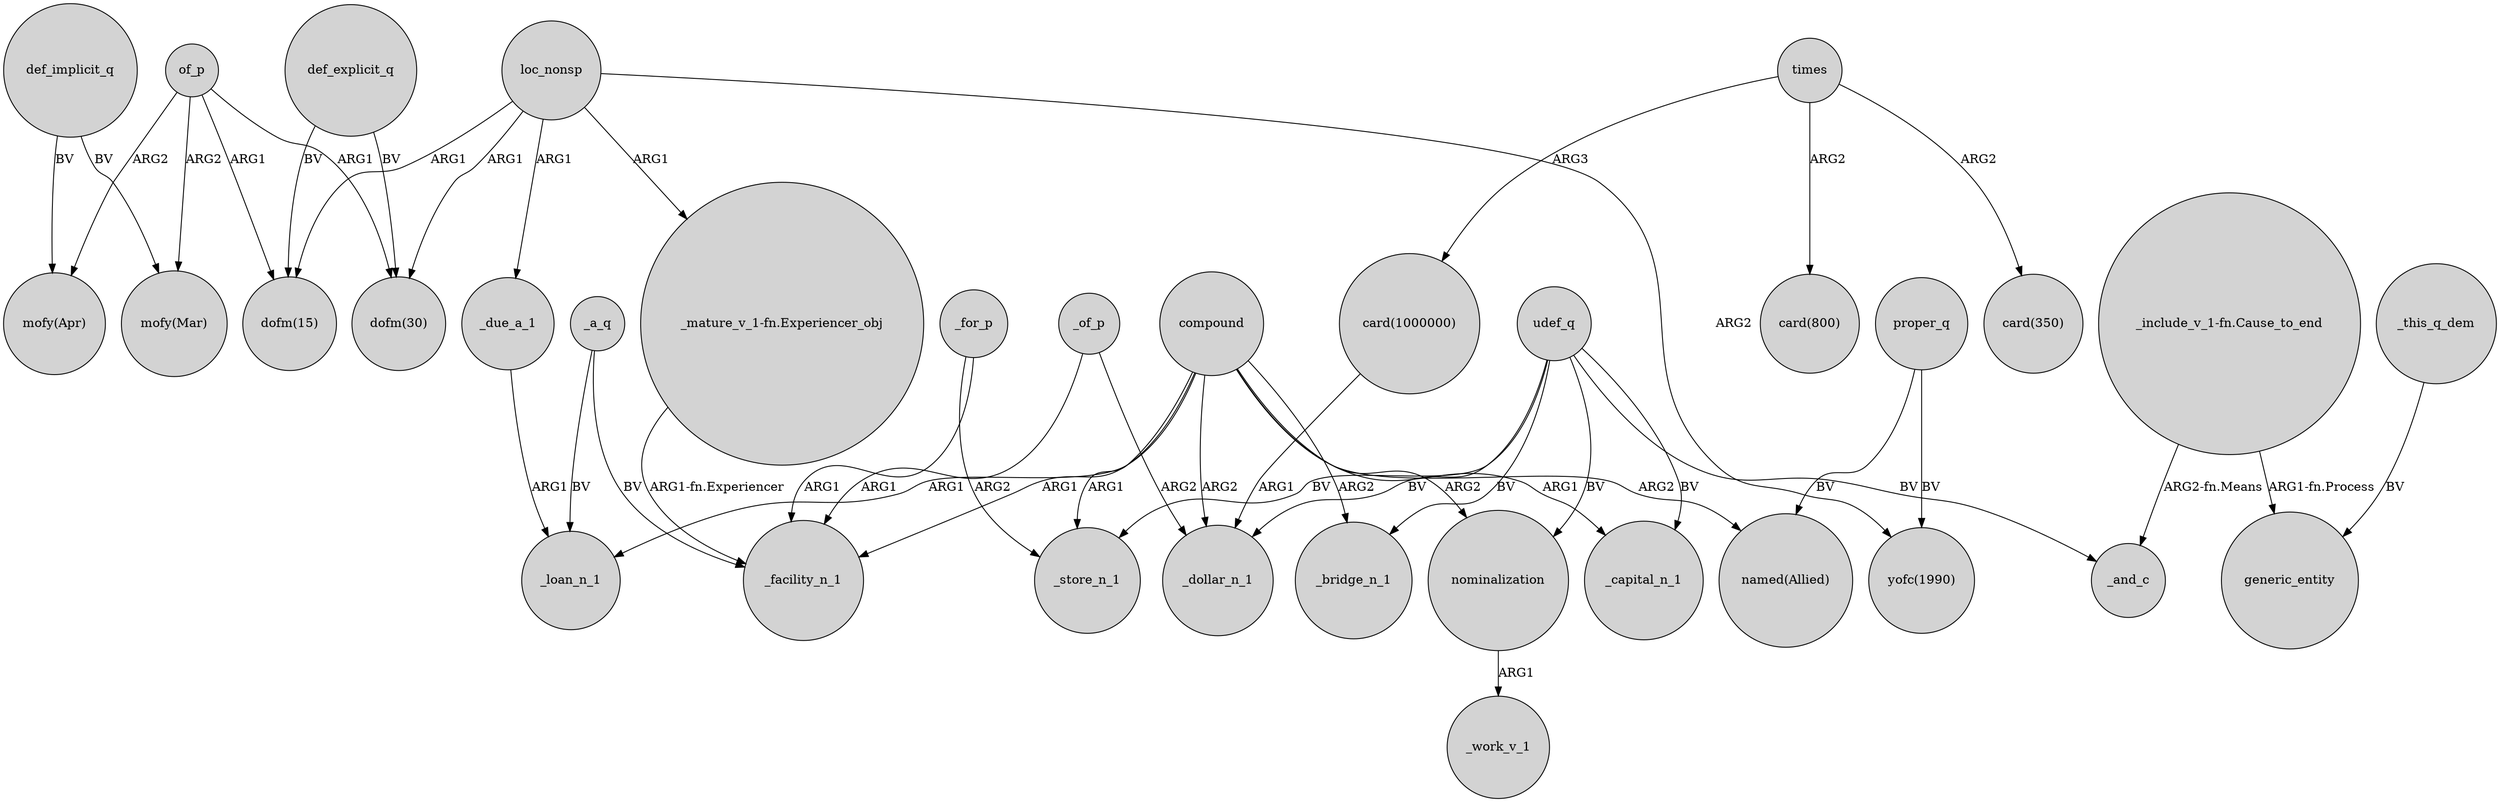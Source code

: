 digraph {
	node [shape=circle style=filled]
	loc_nonsp -> "dofm(30)" [label=ARG1]
	udef_q -> _bridge_n_1 [label=BV]
	_a_q -> _facility_n_1 [label=BV]
	of_p -> "mofy(Mar)" [label=ARG2]
	def_implicit_q -> "mofy(Apr)" [label=BV]
	of_p -> "mofy(Apr)" [label=ARG2]
	def_implicit_q -> "mofy(Mar)" [label=BV]
	compound -> _bridge_n_1 [label=ARG2]
	_due_a_1 -> _loan_n_1 [label=ARG1]
	udef_q -> nominalization [label=BV]
	times -> "card(1000000)" [label=ARG3]
	"_include_v_1-fn.Cause_to_end" -> generic_entity [label="ARG1-fn.Process"]
	compound -> _dollar_n_1 [label=ARG2]
	def_explicit_q -> "dofm(30)" [label=BV]
	compound -> _facility_n_1 [label=ARG1]
	udef_q -> _and_c [label=BV]
	times -> "card(800)" [label=ARG2]
	_of_p -> _facility_n_1 [label=ARG1]
	compound -> nominalization [label=ARG2]
	_a_q -> _loan_n_1 [label=BV]
	_this_q_dem -> generic_entity [label=BV]
	udef_q -> _store_n_1 [label=BV]
	compound -> _loan_n_1 [label=ARG1]
	_for_p -> _store_n_1 [label=ARG2]
	"_mature_v_1-fn.Experiencer_obj" -> _facility_n_1 [label="ARG1-fn.Experiencer"]
	udef_q -> _capital_n_1 [label=BV]
	nominalization -> _work_v_1 [label=ARG1]
	compound -> "named(Allied)" [label=ARG2]
	udef_q -> _dollar_n_1 [label=BV]
	_for_p -> _facility_n_1 [label=ARG1]
	"card(1000000)" -> _dollar_n_1 [label=ARG1]
	compound -> _store_n_1 [label=ARG1]
	compound -> _capital_n_1 [label=ARG1]
	proper_q -> "yofc(1990)" [label=BV]
	loc_nonsp -> _due_a_1 [label=ARG1]
	of_p -> "dofm(15)" [label=ARG1]
	of_p -> "dofm(30)" [label=ARG1]
	def_explicit_q -> "dofm(15)" [label=BV]
	times -> "card(350)" [label=ARG2]
	_of_p -> _dollar_n_1 [label=ARG2]
	"_include_v_1-fn.Cause_to_end" -> _and_c [label="ARG2-fn.Means"]
	loc_nonsp -> "_mature_v_1-fn.Experiencer_obj" [label=ARG1]
	loc_nonsp -> "yofc(1990)" [label=ARG2]
	loc_nonsp -> "dofm(15)" [label=ARG1]
	proper_q -> "named(Allied)" [label=BV]
}
